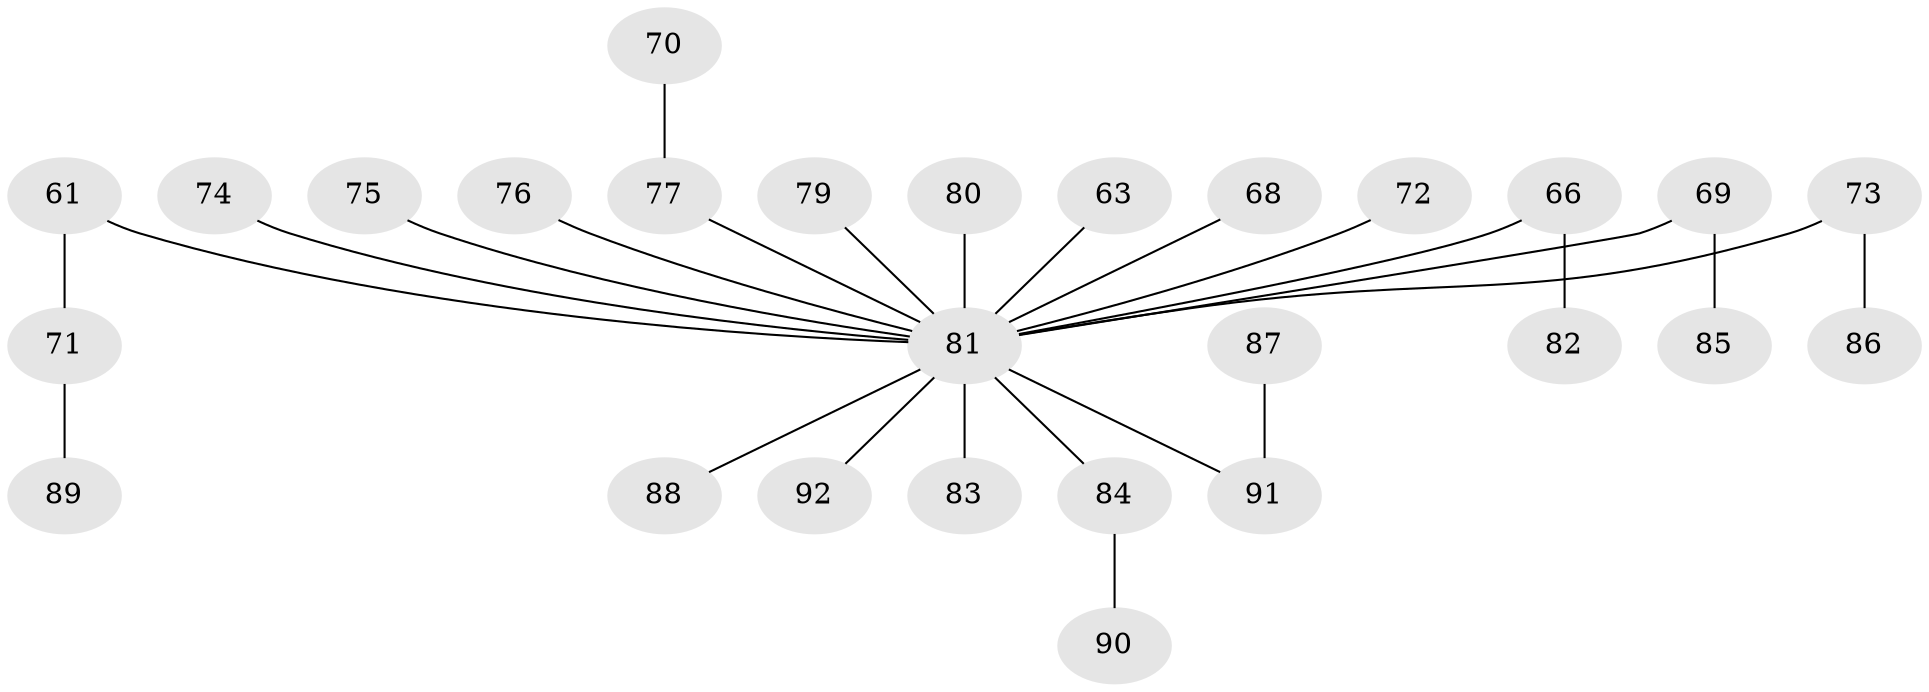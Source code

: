 // original degree distribution, {4: 0.043478260869565216, 2: 0.25, 7: 0.021739130434782608, 6: 0.010869565217391304, 3: 0.14130434782608695, 5: 0.03260869565217391, 1: 0.5}
// Generated by graph-tools (version 1.1) at 2025/56/03/04/25 21:56:36]
// undirected, 27 vertices, 26 edges
graph export_dot {
graph [start="1"]
  node [color=gray90,style=filled];
  61;
  63;
  66;
  68;
  69;
  70;
  71;
  72;
  73 [super="+28+35+54+65"];
  74;
  75;
  76;
  77 [super="+37"];
  79;
  80;
  81 [super="+57+67+39+58+42+43+44+45+46+78+60+47+48+49+50+51+59"];
  82;
  83;
  84;
  85;
  86;
  87;
  88;
  89;
  90;
  91 [super="+56"];
  92;
  61 -- 71;
  61 -- 81;
  63 -- 81;
  66 -- 82;
  66 -- 81;
  68 -- 81;
  69 -- 85;
  69 -- 81;
  70 -- 77;
  71 -- 89;
  72 -- 81;
  73 -- 86;
  73 -- 81;
  74 -- 81;
  75 -- 81;
  76 -- 81;
  77 -- 81;
  79 -- 81;
  80 -- 81;
  81 -- 83;
  81 -- 92;
  81 -- 84;
  81 -- 88;
  81 -- 91;
  84 -- 90;
  87 -- 91;
}
